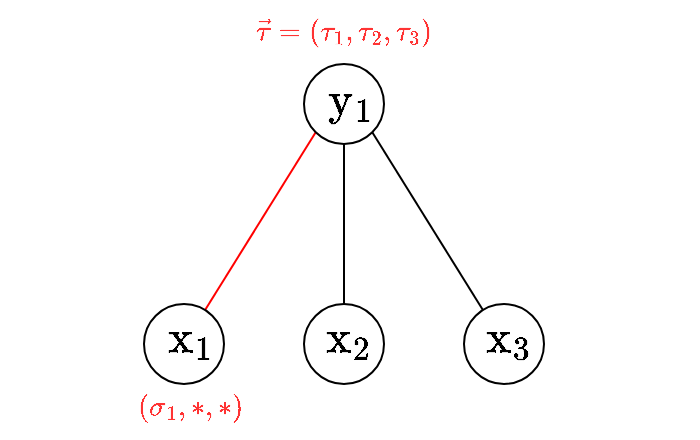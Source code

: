 <mxfile version="24.7.17">
  <diagram id="wEp0BzCO6C228zdmZgyL" name="ページ1">
    <mxGraphModel dx="848" dy="606" grid="1" gridSize="10" guides="1" tooltips="1" connect="1" arrows="1" fold="1" page="1" pageScale="1" pageWidth="827" pageHeight="1169" math="1" shadow="0">
      <root>
        <mxCell id="0" />
        <mxCell id="1" parent="0" />
        <mxCell id="8" style="edgeStyle=none;html=1;exitX=0.5;exitY=1;exitDx=0;exitDy=0;entryX=0.5;entryY=0;entryDx=0;entryDy=0;endArrow=none;endFill=0;" parent="1" source="2" target="4" edge="1">
          <mxGeometry relative="1" as="geometry" />
        </mxCell>
        <mxCell id="9" style="edgeStyle=none;html=1;exitX=0;exitY=1;exitDx=0;exitDy=0;endArrow=none;endFill=0;strokeColor=#FF0000;" parent="1" source="2" target="3" edge="1">
          <mxGeometry relative="1" as="geometry" />
        </mxCell>
        <mxCell id="10" style="edgeStyle=none;html=1;exitX=1;exitY=1;exitDx=0;exitDy=0;endArrow=none;endFill=0;" parent="1" source="2" target="5" edge="1">
          <mxGeometry relative="1" as="geometry" />
        </mxCell>
        <mxCell id="2" value="" style="ellipse;whiteSpace=wrap;html=1;aspect=fixed;" parent="1" vertex="1">
          <mxGeometry x="152" y="82" width="40" height="40" as="geometry" />
        </mxCell>
        <mxCell id="3" value="" style="ellipse;whiteSpace=wrap;html=1;aspect=fixed;" parent="1" vertex="1">
          <mxGeometry x="72" y="202" width="40" height="40" as="geometry" />
        </mxCell>
        <mxCell id="4" value="" style="ellipse;whiteSpace=wrap;html=1;aspect=fixed;" parent="1" vertex="1">
          <mxGeometry x="152" y="202" width="40" height="40" as="geometry" />
        </mxCell>
        <mxCell id="5" value="" style="ellipse;whiteSpace=wrap;html=1;aspect=fixed;" parent="1" vertex="1">
          <mxGeometry x="232" y="202" width="40" height="40" as="geometry" />
        </mxCell>
        <mxCell id="6" value="&lt;font style=&quot;font-size: 20px;&quot;&gt;$$\mathrm{x}_1$$&lt;/font&gt;" style="text;html=1;align=center;verticalAlign=middle;resizable=0;points=[];autosize=1;strokeColor=none;fillColor=none;" parent="1" vertex="1">
          <mxGeometry y="199" width="190" height="40" as="geometry" />
        </mxCell>
        <mxCell id="11" value="&lt;font style=&quot;font-size: 20px;&quot;&gt;$$\mathrm{x}_2$$&lt;/font&gt;" style="text;html=1;align=center;verticalAlign=middle;resizable=0;points=[];autosize=1;strokeColor=none;fillColor=none;" parent="1" vertex="1">
          <mxGeometry x="79" y="199" width="190" height="40" as="geometry" />
        </mxCell>
        <mxCell id="12" value="&lt;font style=&quot;font-size: 20px;&quot;&gt;$$\mathrm{x}_3$$&lt;/font&gt;" style="text;html=1;align=center;verticalAlign=middle;resizable=0;points=[];autosize=1;strokeColor=none;fillColor=none;" parent="1" vertex="1">
          <mxGeometry x="159" y="199" width="190" height="40" as="geometry" />
        </mxCell>
        <mxCell id="13" value="&lt;font style=&quot;font-size: 20px;&quot;&gt;$$\mathrm{y}_1$$&lt;/font&gt;" style="text;html=1;align=center;verticalAlign=middle;resizable=0;points=[];autosize=1;strokeColor=none;fillColor=none;" parent="1" vertex="1">
          <mxGeometry x="80" y="80" width="190" height="40" as="geometry" />
        </mxCell>
        <mxCell id="14" value="$$(\sigma_1,\ast,\ast)$$" style="text;html=1;align=center;verticalAlign=middle;resizable=0;points=[];autosize=1;strokeColor=none;fillColor=none;fontColor=#FF3333;" parent="1" vertex="1">
          <mxGeometry x="20" y="239" width="150" height="30" as="geometry" />
        </mxCell>
        <mxCell id="17" value="$$\vec{\tau}=(\tau_1,\tau_2,\tau_3)$$" style="text;html=1;align=center;verticalAlign=middle;resizable=0;points=[];autosize=1;strokeColor=none;fillColor=none;fontColor=#FF3333;" parent="1" vertex="1">
          <mxGeometry x="62" y="50" width="220" height="30" as="geometry" />
        </mxCell>
      </root>
    </mxGraphModel>
  </diagram>
</mxfile>

